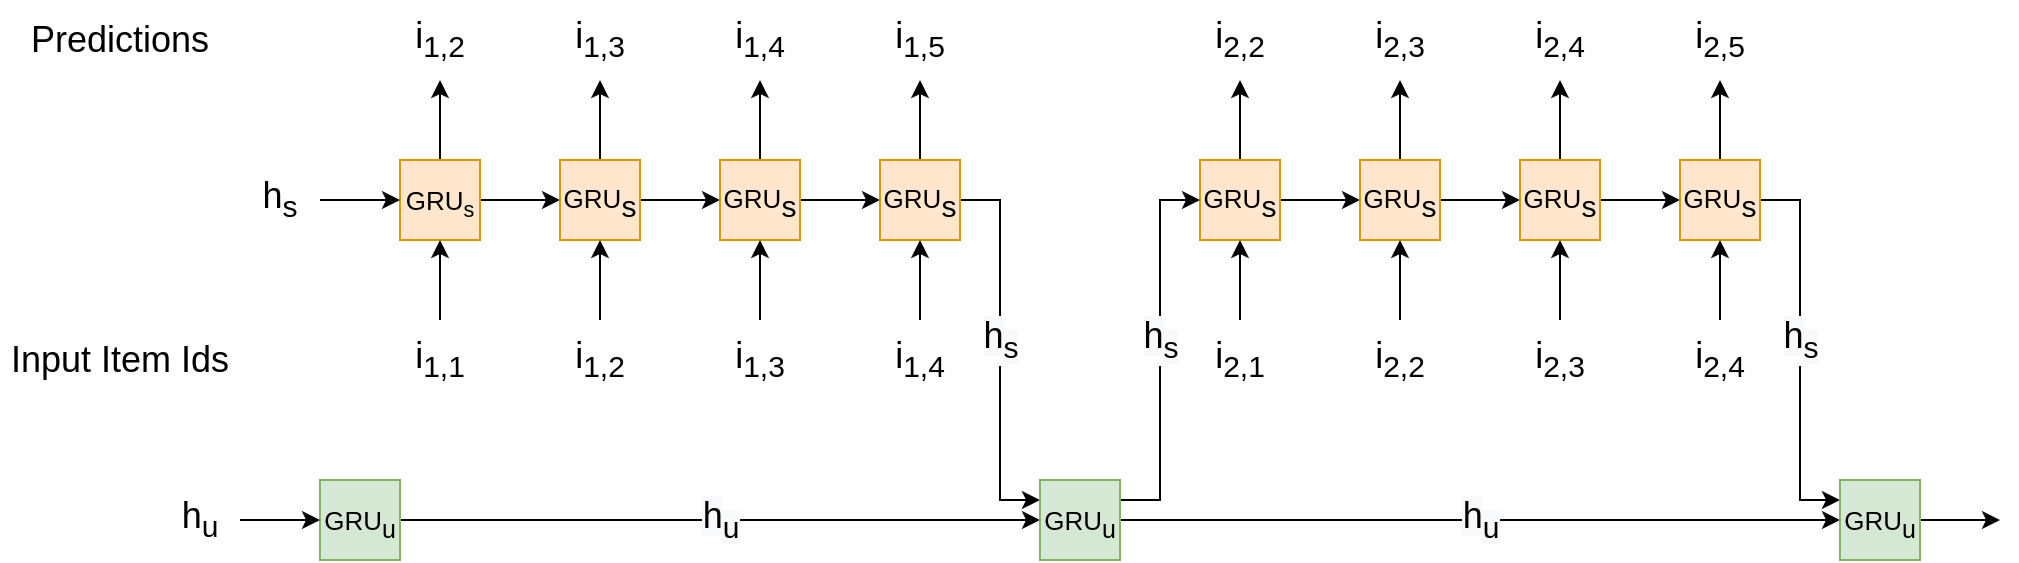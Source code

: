 <mxfile pages="1" version="11.2.4" type="device"><diagram id="Hub7gQ0QxG2ETDIxFGgA" name="Page-1"><mxGraphModel dx="2062" dy="1073" grid="1" gridSize="10" guides="1" tooltips="1" connect="1" arrows="1" fold="1" page="1" pageScale="1" pageWidth="1100" pageHeight="850" math="0" shadow="0"><root><mxCell id="0"/><mxCell id="1" parent="0"/><mxCell id="R8P5YkiSX1pG14ZaLZDe-26" style="edgeStyle=orthogonalEdgeStyle;rounded=0;orthogonalLoop=1;jettySize=auto;html=1;exitX=1;exitY=0.5;exitDx=0;exitDy=0;entryX=0;entryY=0.5;entryDx=0;entryDy=0;fontSize=18;" parent="1" source="R8P5YkiSX1pG14ZaLZDe-1" target="R8P5YkiSX1pG14ZaLZDe-2" edge="1"><mxGeometry relative="1" as="geometry"/></mxCell><mxCell id="R8P5YkiSX1pG14ZaLZDe-30" style="edgeStyle=orthogonalEdgeStyle;rounded=0;orthogonalLoop=1;jettySize=auto;html=1;exitX=0.5;exitY=0;exitDx=0;exitDy=0;entryX=0.5;entryY=1;entryDx=0;entryDy=0;fontSize=18;" parent="1" source="R8P5YkiSX1pG14ZaLZDe-1" target="R8P5YkiSX1pG14ZaLZDe-29" edge="1"><mxGeometry relative="1" as="geometry"/></mxCell><mxCell id="R8P5YkiSX1pG14ZaLZDe-1" value="&lt;font style=&quot;font-size: 13px&quot;&gt;GRU&lt;sub&gt;s&lt;/sub&gt;&lt;/font&gt;" style="rounded=0;whiteSpace=wrap;html=1;fontSize=18;fillColor=#ffe6cc;strokeColor=#d79b00;" parent="1" vertex="1"><mxGeometry x="240" y="120" width="40" height="40" as="geometry"/></mxCell><mxCell id="R8P5YkiSX1pG14ZaLZDe-27" style="edgeStyle=orthogonalEdgeStyle;rounded=0;orthogonalLoop=1;jettySize=auto;html=1;exitX=1;exitY=0.5;exitDx=0;exitDy=0;entryX=0;entryY=0.5;entryDx=0;entryDy=0;fontSize=18;" parent="1" source="R8P5YkiSX1pG14ZaLZDe-2" target="R8P5YkiSX1pG14ZaLZDe-3" edge="1"><mxGeometry relative="1" as="geometry"/></mxCell><mxCell id="R8P5YkiSX1pG14ZaLZDe-40" style="edgeStyle=orthogonalEdgeStyle;rounded=0;orthogonalLoop=1;jettySize=auto;html=1;exitX=0.5;exitY=0;exitDx=0;exitDy=0;entryX=0.5;entryY=1;entryDx=0;entryDy=0;fontSize=18;" parent="1" source="R8P5YkiSX1pG14ZaLZDe-2" target="R8P5YkiSX1pG14ZaLZDe-33" edge="1"><mxGeometry relative="1" as="geometry"/></mxCell><mxCell id="R8P5YkiSX1pG14ZaLZDe-2" value="&lt;span style=&quot;font-size: 13px ; white-space: normal&quot;&gt;GRU&lt;/span&gt;&lt;sub style=&quot;white-space: normal&quot;&gt;s&lt;/sub&gt;" style="rounded=0;whiteSpace=wrap;html=1;fontSize=18;fillColor=#ffe6cc;strokeColor=#d79b00;" parent="1" vertex="1"><mxGeometry x="320" y="120" width="40" height="40" as="geometry"/></mxCell><mxCell id="R8P5YkiSX1pG14ZaLZDe-28" style="edgeStyle=orthogonalEdgeStyle;rounded=0;orthogonalLoop=1;jettySize=auto;html=1;exitX=1;exitY=0.5;exitDx=0;exitDy=0;entryX=0;entryY=0.5;entryDx=0;entryDy=0;fontSize=18;" parent="1" source="R8P5YkiSX1pG14ZaLZDe-3" target="R8P5YkiSX1pG14ZaLZDe-4" edge="1"><mxGeometry relative="1" as="geometry"/></mxCell><mxCell id="R8P5YkiSX1pG14ZaLZDe-41" style="edgeStyle=orthogonalEdgeStyle;rounded=0;orthogonalLoop=1;jettySize=auto;html=1;exitX=0.5;exitY=0;exitDx=0;exitDy=0;entryX=0.5;entryY=1;entryDx=0;entryDy=0;fontSize=18;" parent="1" source="R8P5YkiSX1pG14ZaLZDe-3" target="R8P5YkiSX1pG14ZaLZDe-34" edge="1"><mxGeometry relative="1" as="geometry"/></mxCell><mxCell id="R8P5YkiSX1pG14ZaLZDe-3" value="&lt;span style=&quot;font-size: 13px ; white-space: normal&quot;&gt;GRU&lt;/span&gt;&lt;sub style=&quot;white-space: normal&quot;&gt;s&lt;/sub&gt;" style="rounded=0;whiteSpace=wrap;html=1;fontSize=18;fillColor=#ffe6cc;strokeColor=#d79b00;" parent="1" vertex="1"><mxGeometry x="400" y="120" width="40" height="40" as="geometry"/></mxCell><mxCell id="R8P5YkiSX1pG14ZaLZDe-42" style="edgeStyle=orthogonalEdgeStyle;rounded=0;orthogonalLoop=1;jettySize=auto;html=1;exitX=0.5;exitY=0;exitDx=0;exitDy=0;entryX=0.5;entryY=1;entryDx=0;entryDy=0;fontSize=18;" parent="1" source="R8P5YkiSX1pG14ZaLZDe-4" target="R8P5YkiSX1pG14ZaLZDe-35" edge="1"><mxGeometry relative="1" as="geometry"/></mxCell><mxCell id="R8P5YkiSX1pG14ZaLZDe-51" style="edgeStyle=orthogonalEdgeStyle;rounded=0;orthogonalLoop=1;jettySize=auto;html=1;exitX=1;exitY=0.5;exitDx=0;exitDy=0;entryX=0;entryY=0.25;entryDx=0;entryDy=0;fontSize=18;" parent="1" source="R8P5YkiSX1pG14ZaLZDe-4" target="R8P5YkiSX1pG14ZaLZDe-10" edge="1"><mxGeometry relative="1" as="geometry"/></mxCell><mxCell id="R8P5YkiSX1pG14ZaLZDe-60" value="&lt;span style=&quot;white-space: normal ; background-color: rgb(248 , 249 , 250)&quot;&gt;h&lt;/span&gt;&lt;sub style=&quot;white-space: normal ; background-color: rgb(248 , 249 , 250)&quot;&gt;s&lt;/sub&gt;" style="text;html=1;resizable=0;points=[];align=center;verticalAlign=middle;labelBackgroundColor=#ffffff;fontSize=18;" parent="R8P5YkiSX1pG14ZaLZDe-51" vertex="1" connectable="0"><mxGeometry x="-0.168" y="-1" relative="1" as="geometry"><mxPoint x="1" y="11" as="offset"/></mxGeometry></mxCell><mxCell id="R8P5YkiSX1pG14ZaLZDe-4" value="&lt;span style=&quot;font-size: 13px ; white-space: normal&quot;&gt;GRU&lt;/span&gt;&lt;sub style=&quot;white-space: normal&quot;&gt;s&lt;/sub&gt;" style="rounded=0;whiteSpace=wrap;html=1;fontSize=18;fillColor=#ffe6cc;strokeColor=#d79b00;" parent="1" vertex="1"><mxGeometry x="480" y="120" width="40" height="40" as="geometry"/></mxCell><mxCell id="R8P5YkiSX1pG14ZaLZDe-43" style="edgeStyle=orthogonalEdgeStyle;rounded=0;orthogonalLoop=1;jettySize=auto;html=1;exitX=0.5;exitY=0;exitDx=0;exitDy=0;entryX=0.5;entryY=1;entryDx=0;entryDy=0;fontSize=18;" parent="1" source="R8P5YkiSX1pG14ZaLZDe-5" target="R8P5YkiSX1pG14ZaLZDe-36" edge="1"><mxGeometry relative="1" as="geometry"/></mxCell><mxCell id="R8P5YkiSX1pG14ZaLZDe-65" style="edgeStyle=orthogonalEdgeStyle;rounded=0;orthogonalLoop=1;jettySize=auto;html=1;exitX=1;exitY=0.5;exitDx=0;exitDy=0;entryX=0;entryY=0.5;entryDx=0;entryDy=0;fontSize=18;" parent="1" source="R8P5YkiSX1pG14ZaLZDe-5" target="R8P5YkiSX1pG14ZaLZDe-6" edge="1"><mxGeometry relative="1" as="geometry"/></mxCell><mxCell id="R8P5YkiSX1pG14ZaLZDe-5" value="&lt;span style=&quot;font-size: 13px ; white-space: normal&quot;&gt;GRU&lt;/span&gt;&lt;sub style=&quot;white-space: normal&quot;&gt;s&lt;/sub&gt;" style="rounded=0;whiteSpace=wrap;html=1;fontSize=18;fillColor=#ffe6cc;strokeColor=#d79b00;" parent="1" vertex="1"><mxGeometry x="640" y="120" width="40" height="40" as="geometry"/></mxCell><mxCell id="R8P5YkiSX1pG14ZaLZDe-44" style="edgeStyle=orthogonalEdgeStyle;rounded=0;orthogonalLoop=1;jettySize=auto;html=1;exitX=0.5;exitY=0;exitDx=0;exitDy=0;entryX=0.5;entryY=1;entryDx=0;entryDy=0;fontSize=18;" parent="1" source="R8P5YkiSX1pG14ZaLZDe-6" target="R8P5YkiSX1pG14ZaLZDe-37" edge="1"><mxGeometry relative="1" as="geometry"/></mxCell><mxCell id="R8P5YkiSX1pG14ZaLZDe-66" style="edgeStyle=orthogonalEdgeStyle;rounded=0;orthogonalLoop=1;jettySize=auto;html=1;exitX=1;exitY=0.5;exitDx=0;exitDy=0;fontSize=18;" parent="1" source="R8P5YkiSX1pG14ZaLZDe-6" target="R8P5YkiSX1pG14ZaLZDe-7" edge="1"><mxGeometry relative="1" as="geometry"/></mxCell><mxCell id="R8P5YkiSX1pG14ZaLZDe-6" value="&lt;span style=&quot;font-size: 13px ; white-space: normal&quot;&gt;GRU&lt;/span&gt;&lt;sub style=&quot;white-space: normal&quot;&gt;s&lt;/sub&gt;" style="rounded=0;whiteSpace=wrap;html=1;fontSize=18;fillColor=#ffe6cc;strokeColor=#d79b00;" parent="1" vertex="1"><mxGeometry x="720" y="120" width="40" height="40" as="geometry"/></mxCell><mxCell id="R8P5YkiSX1pG14ZaLZDe-45" style="edgeStyle=orthogonalEdgeStyle;rounded=0;orthogonalLoop=1;jettySize=auto;html=1;exitX=0.5;exitY=0;exitDx=0;exitDy=0;entryX=0.5;entryY=1;entryDx=0;entryDy=0;fontSize=18;" parent="1" source="R8P5YkiSX1pG14ZaLZDe-7" target="R8P5YkiSX1pG14ZaLZDe-38" edge="1"><mxGeometry relative="1" as="geometry"/></mxCell><mxCell id="R8P5YkiSX1pG14ZaLZDe-67" style="edgeStyle=orthogonalEdgeStyle;rounded=0;orthogonalLoop=1;jettySize=auto;html=1;exitX=1;exitY=0.5;exitDx=0;exitDy=0;entryX=0;entryY=0.5;entryDx=0;entryDy=0;fontSize=18;" parent="1" source="R8P5YkiSX1pG14ZaLZDe-7" target="R8P5YkiSX1pG14ZaLZDe-8" edge="1"><mxGeometry relative="1" as="geometry"/></mxCell><mxCell id="R8P5YkiSX1pG14ZaLZDe-7" value="&lt;span style=&quot;font-size: 13px ; white-space: normal&quot;&gt;GRU&lt;/span&gt;&lt;sub style=&quot;white-space: normal&quot;&gt;s&lt;/sub&gt;" style="rounded=0;whiteSpace=wrap;html=1;fontSize=18;fillColor=#ffe6cc;strokeColor=#d79b00;" parent="1" vertex="1"><mxGeometry x="800" y="120" width="40" height="40" as="geometry"/></mxCell><mxCell id="R8P5YkiSX1pG14ZaLZDe-46" style="edgeStyle=orthogonalEdgeStyle;rounded=0;orthogonalLoop=1;jettySize=auto;html=1;exitX=0.5;exitY=0;exitDx=0;exitDy=0;entryX=0.5;entryY=1;entryDx=0;entryDy=0;fontSize=18;" parent="1" source="R8P5YkiSX1pG14ZaLZDe-8" target="R8P5YkiSX1pG14ZaLZDe-39" edge="1"><mxGeometry relative="1" as="geometry"/></mxCell><mxCell id="R8P5YkiSX1pG14ZaLZDe-54" style="edgeStyle=orthogonalEdgeStyle;rounded=0;orthogonalLoop=1;jettySize=auto;html=1;exitX=1;exitY=0.5;exitDx=0;exitDy=0;entryX=0;entryY=0.25;entryDx=0;entryDy=0;fontSize=18;" parent="1" source="R8P5YkiSX1pG14ZaLZDe-8" target="R8P5YkiSX1pG14ZaLZDe-11" edge="1"><mxGeometry relative="1" as="geometry"/></mxCell><mxCell id="R8P5YkiSX1pG14ZaLZDe-68" value="&lt;span style=&quot;white-space: normal ; background-color: rgb(248 , 249 , 250)&quot;&gt;h&lt;/span&gt;&lt;sub style=&quot;white-space: normal ; background-color: rgb(248 , 249 , 250)&quot;&gt;s&lt;/sub&gt;" style="text;html=1;resizable=0;points=[];align=center;verticalAlign=middle;labelBackgroundColor=#ffffff;fontSize=18;" parent="R8P5YkiSX1pG14ZaLZDe-54" vertex="1" connectable="0"><mxGeometry x="-0.116" y="1" relative="1" as="geometry"><mxPoint x="-1" y="6" as="offset"/></mxGeometry></mxCell><mxCell id="R8P5YkiSX1pG14ZaLZDe-8" value="&lt;span style=&quot;font-size: 13px ; white-space: normal&quot;&gt;GRU&lt;/span&gt;&lt;sub style=&quot;white-space: normal&quot;&gt;s&lt;/sub&gt;" style="rounded=0;whiteSpace=wrap;html=1;fontSize=18;fillColor=#ffe6cc;strokeColor=#d79b00;" parent="1" vertex="1"><mxGeometry x="880" y="120" width="40" height="40" as="geometry"/></mxCell><mxCell id="R8P5YkiSX1pG14ZaLZDe-58" style="edgeStyle=orthogonalEdgeStyle;rounded=0;orthogonalLoop=1;jettySize=auto;html=1;exitX=1;exitY=0.5;exitDx=0;exitDy=0;entryX=0;entryY=0.5;entryDx=0;entryDy=0;fontSize=18;" parent="1" source="R8P5YkiSX1pG14ZaLZDe-9" target="R8P5YkiSX1pG14ZaLZDe-10" edge="1"><mxGeometry relative="1" as="geometry"/></mxCell><mxCell id="R8P5YkiSX1pG14ZaLZDe-62" value="&lt;span style=&quot;white-space: normal ; background-color: rgb(248 , 249 , 250)&quot;&gt;h&lt;/span&gt;&lt;sub style=&quot;white-space: normal ; background-color: rgb(248 , 249 , 250)&quot;&gt;u&lt;/sub&gt;" style="text;html=1;resizable=0;points=[];align=center;verticalAlign=middle;labelBackgroundColor=#ffffff;fontSize=18;" parent="R8P5YkiSX1pG14ZaLZDe-58" vertex="1" connectable="0"><mxGeometry x="-0.237" y="1" relative="1" as="geometry"><mxPoint x="38" y="1" as="offset"/></mxGeometry></mxCell><mxCell id="R8P5YkiSX1pG14ZaLZDe-9" value="&lt;span style=&quot;font-size: 13px ; white-space: normal&quot;&gt;GRU&lt;/span&gt;&lt;span style=&quot;white-space: normal ; font-size: 15px&quot;&gt;&lt;sub&gt;u&lt;/sub&gt;&lt;/span&gt;" style="rounded=0;whiteSpace=wrap;html=1;fontSize=18;fillColor=#d5e8d4;strokeColor=#82b366;" parent="1" vertex="1"><mxGeometry x="200" y="280" width="40" height="40" as="geometry"/></mxCell><mxCell id="R8P5YkiSX1pG14ZaLZDe-52" style="edgeStyle=orthogonalEdgeStyle;rounded=0;orthogonalLoop=1;jettySize=auto;html=1;exitX=1;exitY=0.25;exitDx=0;exitDy=0;entryX=0;entryY=0.5;entryDx=0;entryDy=0;fontSize=18;" parent="1" source="R8P5YkiSX1pG14ZaLZDe-10" target="R8P5YkiSX1pG14ZaLZDe-5" edge="1"><mxGeometry relative="1" as="geometry"/></mxCell><mxCell id="R8P5YkiSX1pG14ZaLZDe-61" value="&lt;span style=&quot;white-space: normal ; background-color: rgb(248 , 249 , 250)&quot;&gt;h&lt;/span&gt;&lt;sub style=&quot;white-space: normal ; background-color: rgb(248 , 249 , 250)&quot;&gt;s&lt;/sub&gt;" style="text;html=1;resizable=0;points=[];align=center;verticalAlign=middle;labelBackgroundColor=#ffffff;fontSize=18;" parent="R8P5YkiSX1pG14ZaLZDe-52" vertex="1" connectable="0"><mxGeometry x="-0.105" relative="1" as="geometry"><mxPoint y="-15" as="offset"/></mxGeometry></mxCell><mxCell id="R8P5YkiSX1pG14ZaLZDe-53" style="edgeStyle=orthogonalEdgeStyle;rounded=0;orthogonalLoop=1;jettySize=auto;html=1;exitX=1;exitY=0.5;exitDx=0;exitDy=0;entryX=0;entryY=0.5;entryDx=0;entryDy=0;fontSize=18;" parent="1" source="R8P5YkiSX1pG14ZaLZDe-10" target="R8P5YkiSX1pG14ZaLZDe-11" edge="1"><mxGeometry relative="1" as="geometry"/></mxCell><mxCell id="R8P5YkiSX1pG14ZaLZDe-63" value="&lt;span style=&quot;white-space: normal ; background-color: rgb(248 , 249 , 250)&quot;&gt;h&lt;/span&gt;&lt;sub style=&quot;white-space: normal ; background-color: rgb(248 , 249 , 250)&quot;&gt;u&lt;/sub&gt;" style="text;html=1;resizable=0;points=[];align=center;verticalAlign=middle;labelBackgroundColor=#ffffff;fontSize=18;" parent="R8P5YkiSX1pG14ZaLZDe-53" vertex="1" connectable="0"><mxGeometry x="-0.122" y="-1" relative="1" as="geometry"><mxPoint x="22" y="-1" as="offset"/></mxGeometry></mxCell><mxCell id="R8P5YkiSX1pG14ZaLZDe-10" value="&lt;span style=&quot;white-space: normal ; font-size: 13px&quot;&gt;GRU&lt;/span&gt;&lt;span style=&quot;white-space: normal ; font-size: 15px&quot;&gt;&lt;sub&gt;u&lt;/sub&gt;&lt;/span&gt;" style="rounded=0;whiteSpace=wrap;html=1;fontSize=18;fillColor=#d5e8d4;strokeColor=#82b366;" parent="1" vertex="1"><mxGeometry x="560" y="280" width="40" height="40" as="geometry"/></mxCell><mxCell id="R8P5YkiSX1pG14ZaLZDe-59" style="edgeStyle=orthogonalEdgeStyle;rounded=0;orthogonalLoop=1;jettySize=auto;html=1;exitX=1;exitY=0.5;exitDx=0;exitDy=0;fontSize=18;" parent="1" source="R8P5YkiSX1pG14ZaLZDe-11" edge="1"><mxGeometry relative="1" as="geometry"><mxPoint x="1040" y="300" as="targetPoint"/></mxGeometry></mxCell><mxCell id="R8P5YkiSX1pG14ZaLZDe-11" value="&lt;span style=&quot;white-space: normal ; font-size: 13px&quot;&gt;GRU&lt;/span&gt;&lt;span style=&quot;white-space: normal ; font-size: 15px&quot;&gt;&lt;sub&gt;u&lt;/sub&gt;&lt;/span&gt;" style="rounded=0;whiteSpace=wrap;html=1;fontSize=18;fillColor=#d5e8d4;strokeColor=#82b366;" parent="1" vertex="1"><mxGeometry x="960" y="280" width="40" height="40" as="geometry"/></mxCell><mxCell id="R8P5YkiSX1pG14ZaLZDe-20" style="edgeStyle=orthogonalEdgeStyle;rounded=0;orthogonalLoop=1;jettySize=auto;html=1;exitX=0.5;exitY=0;exitDx=0;exitDy=0;entryX=0.5;entryY=1;entryDx=0;entryDy=0;fontSize=18;" parent="1" source="R8P5YkiSX1pG14ZaLZDe-12" target="R8P5YkiSX1pG14ZaLZDe-1" edge="1"><mxGeometry relative="1" as="geometry"/></mxCell><mxCell id="R8P5YkiSX1pG14ZaLZDe-12" value="i&lt;sub&gt;1,1&lt;/sub&gt;" style="text;html=1;strokeColor=none;fillColor=none;align=center;verticalAlign=middle;whiteSpace=wrap;rounded=0;fontSize=18;" parent="1" vertex="1"><mxGeometry x="240" y="200" width="40" height="40" as="geometry"/></mxCell><mxCell id="R8P5YkiSX1pG14ZaLZDe-21" style="edgeStyle=orthogonalEdgeStyle;rounded=0;orthogonalLoop=1;jettySize=auto;html=1;exitX=0.5;exitY=0;exitDx=0;exitDy=0;entryX=0.5;entryY=1;entryDx=0;entryDy=0;fontSize=18;" parent="1" source="R8P5YkiSX1pG14ZaLZDe-13" target="R8P5YkiSX1pG14ZaLZDe-2" edge="1"><mxGeometry relative="1" as="geometry"/></mxCell><mxCell id="R8P5YkiSX1pG14ZaLZDe-13" value="i&lt;sub&gt;1,2&lt;/sub&gt;" style="text;html=1;strokeColor=none;fillColor=none;align=center;verticalAlign=middle;whiteSpace=wrap;rounded=0;fontSize=18;" parent="1" vertex="1"><mxGeometry x="320" y="200" width="40" height="40" as="geometry"/></mxCell><mxCell id="R8P5YkiSX1pG14ZaLZDe-22" style="edgeStyle=orthogonalEdgeStyle;rounded=0;orthogonalLoop=1;jettySize=auto;html=1;exitX=0.5;exitY=0;exitDx=0;exitDy=0;entryX=0.5;entryY=1;entryDx=0;entryDy=0;fontSize=18;" parent="1" source="R8P5YkiSX1pG14ZaLZDe-14" target="R8P5YkiSX1pG14ZaLZDe-3" edge="1"><mxGeometry relative="1" as="geometry"/></mxCell><mxCell id="R8P5YkiSX1pG14ZaLZDe-14" value="i&lt;sub&gt;1,3&lt;/sub&gt;" style="text;html=1;strokeColor=none;fillColor=none;align=center;verticalAlign=middle;whiteSpace=wrap;rounded=0;fontSize=18;" parent="1" vertex="1"><mxGeometry x="400" y="200" width="40" height="40" as="geometry"/></mxCell><mxCell id="R8P5YkiSX1pG14ZaLZDe-23" style="edgeStyle=orthogonalEdgeStyle;rounded=0;orthogonalLoop=1;jettySize=auto;html=1;exitX=0.5;exitY=0;exitDx=0;exitDy=0;entryX=0.5;entryY=1;entryDx=0;entryDy=0;fontSize=18;" parent="1" source="R8P5YkiSX1pG14ZaLZDe-15" target="R8P5YkiSX1pG14ZaLZDe-4" edge="1"><mxGeometry relative="1" as="geometry"/></mxCell><mxCell id="R8P5YkiSX1pG14ZaLZDe-15" value="i&lt;sub&gt;1,4&lt;/sub&gt;" style="text;html=1;strokeColor=none;fillColor=none;align=center;verticalAlign=middle;whiteSpace=wrap;rounded=0;fontSize=18;" parent="1" vertex="1"><mxGeometry x="480" y="200" width="40" height="40" as="geometry"/></mxCell><mxCell id="R8P5YkiSX1pG14ZaLZDe-47" style="edgeStyle=orthogonalEdgeStyle;rounded=0;orthogonalLoop=1;jettySize=auto;html=1;exitX=0.5;exitY=0;exitDx=0;exitDy=0;entryX=0.5;entryY=1;entryDx=0;entryDy=0;fontSize=18;" parent="1" source="R8P5YkiSX1pG14ZaLZDe-16" target="R8P5YkiSX1pG14ZaLZDe-5" edge="1"><mxGeometry relative="1" as="geometry"/></mxCell><mxCell id="R8P5YkiSX1pG14ZaLZDe-16" value="i&lt;sub&gt;2,1&lt;/sub&gt;" style="text;html=1;strokeColor=none;fillColor=none;align=center;verticalAlign=middle;whiteSpace=wrap;rounded=0;fontSize=18;" parent="1" vertex="1"><mxGeometry x="640" y="200" width="40" height="40" as="geometry"/></mxCell><mxCell id="R8P5YkiSX1pG14ZaLZDe-48" style="edgeStyle=orthogonalEdgeStyle;rounded=0;orthogonalLoop=1;jettySize=auto;html=1;exitX=0.5;exitY=0;exitDx=0;exitDy=0;entryX=0.5;entryY=1;entryDx=0;entryDy=0;fontSize=18;" parent="1" source="R8P5YkiSX1pG14ZaLZDe-17" target="R8P5YkiSX1pG14ZaLZDe-6" edge="1"><mxGeometry relative="1" as="geometry"/></mxCell><mxCell id="R8P5YkiSX1pG14ZaLZDe-17" value="i&lt;sub&gt;2,2&lt;/sub&gt;" style="text;html=1;strokeColor=none;fillColor=none;align=center;verticalAlign=middle;whiteSpace=wrap;rounded=0;fontSize=18;" parent="1" vertex="1"><mxGeometry x="720" y="200" width="40" height="40" as="geometry"/></mxCell><mxCell id="R8P5YkiSX1pG14ZaLZDe-49" style="edgeStyle=orthogonalEdgeStyle;rounded=0;orthogonalLoop=1;jettySize=auto;html=1;exitX=0.5;exitY=0;exitDx=0;exitDy=0;entryX=0.5;entryY=1;entryDx=0;entryDy=0;fontSize=18;" parent="1" source="R8P5YkiSX1pG14ZaLZDe-18" target="R8P5YkiSX1pG14ZaLZDe-7" edge="1"><mxGeometry relative="1" as="geometry"/></mxCell><mxCell id="R8P5YkiSX1pG14ZaLZDe-18" value="i&lt;sub&gt;2,3&lt;/sub&gt;" style="text;html=1;strokeColor=none;fillColor=none;align=center;verticalAlign=middle;whiteSpace=wrap;rounded=0;fontSize=18;" parent="1" vertex="1"><mxGeometry x="800" y="200" width="40" height="40" as="geometry"/></mxCell><mxCell id="R8P5YkiSX1pG14ZaLZDe-50" style="edgeStyle=orthogonalEdgeStyle;rounded=0;orthogonalLoop=1;jettySize=auto;html=1;exitX=0.5;exitY=0;exitDx=0;exitDy=0;entryX=0.5;entryY=1;entryDx=0;entryDy=0;fontSize=18;" parent="1" source="R8P5YkiSX1pG14ZaLZDe-19" target="R8P5YkiSX1pG14ZaLZDe-8" edge="1"><mxGeometry relative="1" as="geometry"/></mxCell><mxCell id="R8P5YkiSX1pG14ZaLZDe-19" value="i&lt;sub&gt;2,4&lt;/sub&gt;" style="text;html=1;strokeColor=none;fillColor=none;align=center;verticalAlign=middle;whiteSpace=wrap;rounded=0;fontSize=18;" parent="1" vertex="1"><mxGeometry x="880" y="200" width="40" height="40" as="geometry"/></mxCell><mxCell id="R8P5YkiSX1pG14ZaLZDe-25" style="edgeStyle=orthogonalEdgeStyle;rounded=0;orthogonalLoop=1;jettySize=auto;html=1;exitX=1;exitY=0.5;exitDx=0;exitDy=0;entryX=0;entryY=0.5;entryDx=0;entryDy=0;fontSize=18;" parent="1" source="R8P5YkiSX1pG14ZaLZDe-24" target="R8P5YkiSX1pG14ZaLZDe-1" edge="1"><mxGeometry relative="1" as="geometry"/></mxCell><mxCell id="R8P5YkiSX1pG14ZaLZDe-24" value="h&lt;sub&gt;s&lt;/sub&gt;" style="text;html=1;strokeColor=none;fillColor=none;align=center;verticalAlign=middle;whiteSpace=wrap;rounded=0;fontSize=18;" parent="1" vertex="1"><mxGeometry x="160" y="120" width="40" height="40" as="geometry"/></mxCell><mxCell id="R8P5YkiSX1pG14ZaLZDe-29" value="i&lt;sub&gt;1,2&lt;/sub&gt;" style="text;html=1;strokeColor=none;fillColor=none;align=center;verticalAlign=middle;whiteSpace=wrap;rounded=0;fontSize=18;" parent="1" vertex="1"><mxGeometry x="240" y="40" width="40" height="40" as="geometry"/></mxCell><mxCell id="R8P5YkiSX1pG14ZaLZDe-33" value="i&lt;sub&gt;1,3&lt;/sub&gt;" style="text;html=1;strokeColor=none;fillColor=none;align=center;verticalAlign=middle;whiteSpace=wrap;rounded=0;fontSize=18;" parent="1" vertex="1"><mxGeometry x="320" y="40" width="40" height="40" as="geometry"/></mxCell><mxCell id="R8P5YkiSX1pG14ZaLZDe-34" value="i&lt;sub&gt;1,4&lt;/sub&gt;" style="text;html=1;strokeColor=none;fillColor=none;align=center;verticalAlign=middle;whiteSpace=wrap;rounded=0;fontSize=18;" parent="1" vertex="1"><mxGeometry x="400" y="40" width="40" height="40" as="geometry"/></mxCell><mxCell id="R8P5YkiSX1pG14ZaLZDe-35" value="i&lt;sub&gt;1,5&lt;/sub&gt;" style="text;html=1;strokeColor=none;fillColor=none;align=center;verticalAlign=middle;whiteSpace=wrap;rounded=0;fontSize=18;" parent="1" vertex="1"><mxGeometry x="480" y="40" width="40" height="40" as="geometry"/></mxCell><mxCell id="R8P5YkiSX1pG14ZaLZDe-36" value="i&lt;sub&gt;2,2&lt;/sub&gt;" style="text;html=1;strokeColor=none;fillColor=none;align=center;verticalAlign=middle;whiteSpace=wrap;rounded=0;fontSize=18;" parent="1" vertex="1"><mxGeometry x="640" y="40" width="40" height="40" as="geometry"/></mxCell><mxCell id="R8P5YkiSX1pG14ZaLZDe-37" value="i&lt;sub&gt;2,3&lt;/sub&gt;" style="text;html=1;strokeColor=none;fillColor=none;align=center;verticalAlign=middle;whiteSpace=wrap;rounded=0;fontSize=18;" parent="1" vertex="1"><mxGeometry x="720" y="40" width="40" height="40" as="geometry"/></mxCell><mxCell id="R8P5YkiSX1pG14ZaLZDe-38" value="i&lt;sub&gt;2,4&lt;/sub&gt;" style="text;html=1;strokeColor=none;fillColor=none;align=center;verticalAlign=middle;whiteSpace=wrap;rounded=0;fontSize=18;" parent="1" vertex="1"><mxGeometry x="800" y="40" width="40" height="40" as="geometry"/></mxCell><mxCell id="R8P5YkiSX1pG14ZaLZDe-39" value="i&lt;sub&gt;2,5&lt;/sub&gt;" style="text;html=1;strokeColor=none;fillColor=none;align=center;verticalAlign=middle;whiteSpace=wrap;rounded=0;fontSize=18;" parent="1" vertex="1"><mxGeometry x="880" y="40" width="40" height="40" as="geometry"/></mxCell><mxCell id="R8P5YkiSX1pG14ZaLZDe-57" style="edgeStyle=orthogonalEdgeStyle;rounded=0;orthogonalLoop=1;jettySize=auto;html=1;exitX=1;exitY=0.5;exitDx=0;exitDy=0;entryX=0;entryY=0.5;entryDx=0;entryDy=0;fontSize=18;" parent="1" source="R8P5YkiSX1pG14ZaLZDe-55" target="R8P5YkiSX1pG14ZaLZDe-9" edge="1"><mxGeometry relative="1" as="geometry"/></mxCell><mxCell id="R8P5YkiSX1pG14ZaLZDe-55" value="h&lt;sub&gt;u&lt;/sub&gt;" style="text;html=1;strokeColor=none;fillColor=none;align=center;verticalAlign=middle;whiteSpace=wrap;rounded=0;fontSize=18;" parent="1" vertex="1"><mxGeometry x="120" y="280" width="40" height="40" as="geometry"/></mxCell><mxCell id="R8P5YkiSX1pG14ZaLZDe-69" value="Input Item Ids" style="text;html=1;strokeColor=none;fillColor=none;align=center;verticalAlign=middle;whiteSpace=wrap;rounded=0;fontSize=18;" parent="1" vertex="1"><mxGeometry x="40" y="200" width="120" height="40" as="geometry"/></mxCell><mxCell id="R8P5YkiSX1pG14ZaLZDe-70" value="Predictions" style="text;html=1;strokeColor=none;fillColor=none;align=center;verticalAlign=middle;whiteSpace=wrap;rounded=0;fontSize=18;" parent="1" vertex="1"><mxGeometry x="40" y="40" width="120" height="40" as="geometry"/></mxCell></root></mxGraphModel></diagram></mxfile>